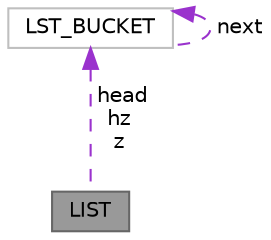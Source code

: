 digraph "LIST"
{
 // INTERACTIVE_SVG=YES
 // LATEX_PDF_SIZE
  bgcolor="transparent";
  edge [fontname=Helvetica,fontsize=10,labelfontname=Helvetica,labelfontsize=10];
  node [fontname=Helvetica,fontsize=10,shape=box,height=0.2,width=0.4];
  Node1 [label="LIST",height=0.2,width=0.4,color="gray40", fillcolor="grey60", style="filled", fontcolor="black",tooltip=" "];
  Node2 -> Node1 [dir="back",color="darkorchid3",style="dashed",label=" head\nhz\nz" ];
  Node2 [label="LST_BUCKET",height=0.2,width=0.4,color="grey75", fillcolor="white", style="filled",URL="$structLST__BUCKET.html",tooltip=" "];
  Node2 -> Node2 [dir="back",color="darkorchid3",style="dashed",label=" next" ];
}
